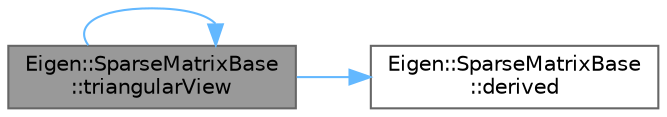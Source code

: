 digraph "Eigen::SparseMatrixBase::triangularView"
{
 // LATEX_PDF_SIZE
  bgcolor="transparent";
  edge [fontname=Helvetica,fontsize=10,labelfontname=Helvetica,labelfontsize=10];
  node [fontname=Helvetica,fontsize=10,shape=box,height=0.2,width=0.4];
  rankdir="LR";
  Node1 [id="Node000001",label="Eigen::SparseMatrixBase\l::triangularView",height=0.2,width=0.4,color="gray40", fillcolor="grey60", style="filled", fontcolor="black",tooltip=" "];
  Node1 -> Node2 [id="edge1_Node000001_Node000002",color="steelblue1",style="solid",tooltip=" "];
  Node2 [id="Node000002",label="Eigen::SparseMatrixBase\l::derived",height=0.2,width=0.4,color="grey40", fillcolor="white", style="filled",URL="$class_eigen_1_1_sparse_matrix_base.html#a120cdb461652f81d4a5dd5632809350e",tooltip=" "];
  Node1 -> Node1 [id="edge2_Node000001_Node000001",color="steelblue1",style="solid",tooltip=" "];
}
